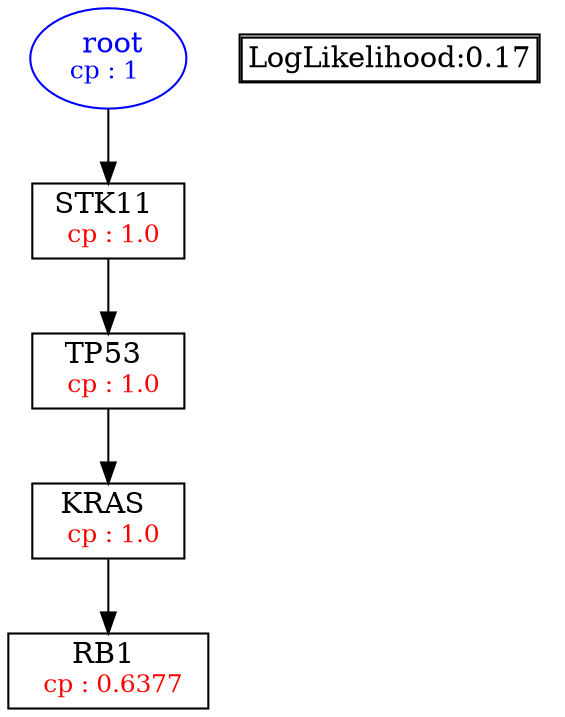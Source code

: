 digraph tree {
    "root" [label=<<font color='Blue'> root</font><br/><font color='Blue' POINT-SIZE='12'>cp : 1 </font>>, shape=oval, color=Blue];
    "S4" [label =<STK11 <br/> <font color='Red' POINT-SIZE='12'> cp : 1.0 </font>>, shape=box];
    "S3" [label =<TP53 <br/> <font color='Red' POINT-SIZE='12'> cp : 1.0 </font>>, shape=box];
    "S1" [label =<KRAS <br/> <font color='Red' POINT-SIZE='12'> cp : 1.0 </font>>, shape=box];
    "S2" [label =<RB1 <br/> <font color='Red' POINT-SIZE='12'> cp : 0.6377 </font>>, shape=box];
    "root" -> "S4";
    "S4" -> "S3";
    "S3" -> "S1";
    "S1" -> "S2";

    node[shape=plaintext]
    fontsize="10"
    struct1 [label=
    <<TABLE BORDER="1" CELLBORDER="1" CELLSPACING="0" >
    <TR><TD ALIGN="LEFT">LogLikelihood:0.17</TD></TR>
    </TABLE>>];

}
